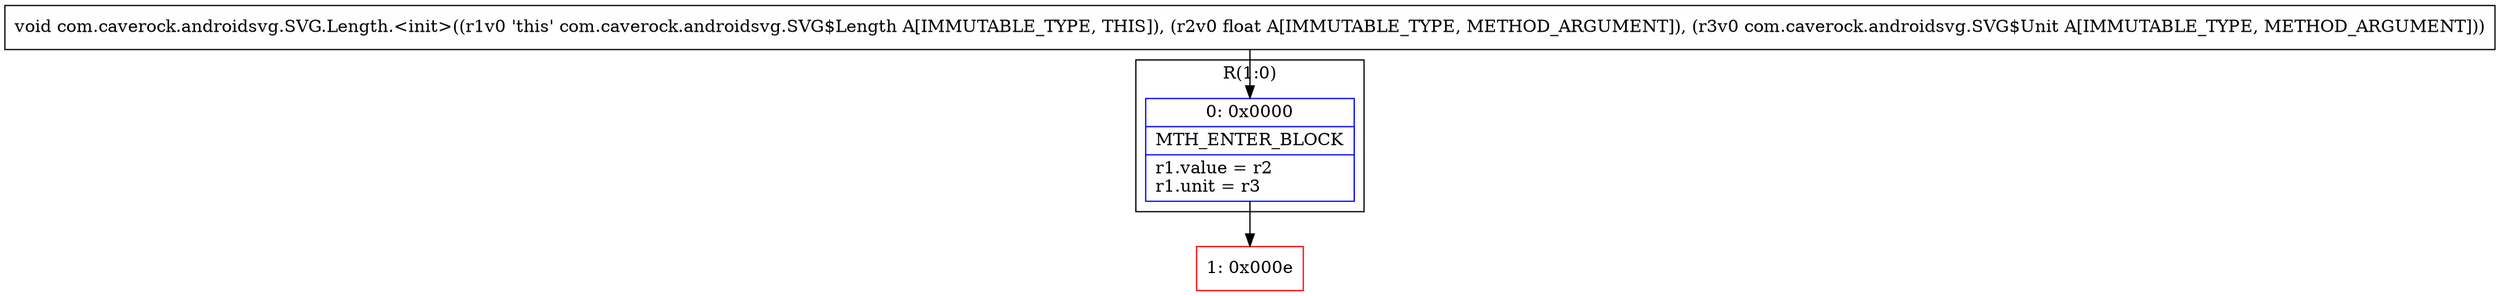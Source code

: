 digraph "CFG forcom.caverock.androidsvg.SVG.Length.\<init\>(FLcom\/caverock\/androidsvg\/SVG$Unit;)V" {
subgraph cluster_Region_433904919 {
label = "R(1:0)";
node [shape=record,color=blue];
Node_0 [shape=record,label="{0\:\ 0x0000|MTH_ENTER_BLOCK\l|r1.value = r2\lr1.unit = r3\l}"];
}
Node_1 [shape=record,color=red,label="{1\:\ 0x000e}"];
MethodNode[shape=record,label="{void com.caverock.androidsvg.SVG.Length.\<init\>((r1v0 'this' com.caverock.androidsvg.SVG$Length A[IMMUTABLE_TYPE, THIS]), (r2v0 float A[IMMUTABLE_TYPE, METHOD_ARGUMENT]), (r3v0 com.caverock.androidsvg.SVG$Unit A[IMMUTABLE_TYPE, METHOD_ARGUMENT])) }"];
MethodNode -> Node_0;
Node_0 -> Node_1;
}

